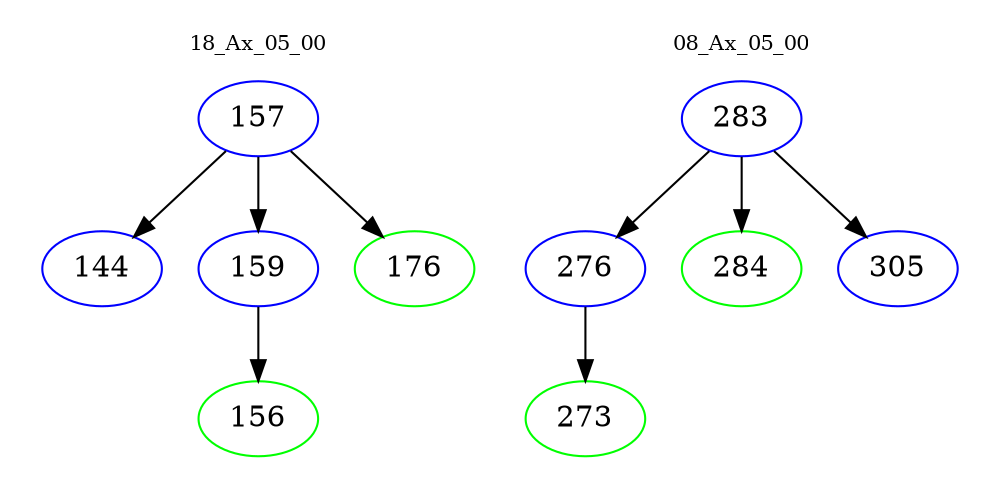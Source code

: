 digraph{
subgraph cluster_0 {
color = white
label = "18_Ax_05_00";
fontsize=10;
T0_157 [label="157", color="blue"]
T0_157 -> T0_144 [color="black"]
T0_144 [label="144", color="blue"]
T0_157 -> T0_159 [color="black"]
T0_159 [label="159", color="blue"]
T0_159 -> T0_156 [color="black"]
T0_156 [label="156", color="green"]
T0_157 -> T0_176 [color="black"]
T0_176 [label="176", color="green"]
}
subgraph cluster_1 {
color = white
label = "08_Ax_05_00";
fontsize=10;
T1_283 [label="283", color="blue"]
T1_283 -> T1_276 [color="black"]
T1_276 [label="276", color="blue"]
T1_276 -> T1_273 [color="black"]
T1_273 [label="273", color="green"]
T1_283 -> T1_284 [color="black"]
T1_284 [label="284", color="green"]
T1_283 -> T1_305 [color="black"]
T1_305 [label="305", color="blue"]
}
}
